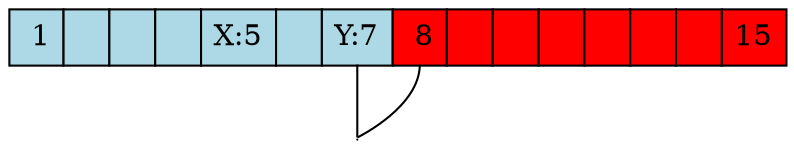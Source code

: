 graph bar3 {
    nodesep=0;
    a[shape=plain];
    b[shape=point height=0]
    a[
        label=< <TABLE CELLBORDER="1" BORDER="0" CELLSPACING="0" CELLPADDING="5">
            <tr>
                <td PORT="1" bgcolor="lightblue"> 1</td>
                <td PORT="2" bgcolor="lightblue">  </td>
                <td PORT="3" bgcolor="lightblue">  </td>
                <td PORT="4" bgcolor="lightblue">  </td>
                <td PORT="5" bgcolor="lightblue">X:5</td>
                <td PORT="6" bgcolor="lightblue">  </td>
                <td PORT="7" bgcolor="lightblue">Y:7</td>
                <td PORT="8" bgcolor="red"> 8</td>
                <td PORT="9" bgcolor="red">  </td>
                <td PORT="10" bgcolor="red">  </td>
                <td PORT="11" bgcolor="red">  </td>
                <td PORT="12" bgcolor="red">  </td>
                <td PORT="13" bgcolor="red">  </td>
                <td PORT="14" bgcolor="red">  </td>
                <td PORT="15" bgcolor="red">15</td>
            </tr>
        </TABLE> >
    ]
    b--a:7[style=invis];
    a:7:s--b--a:8:s[constraint=true];
}
